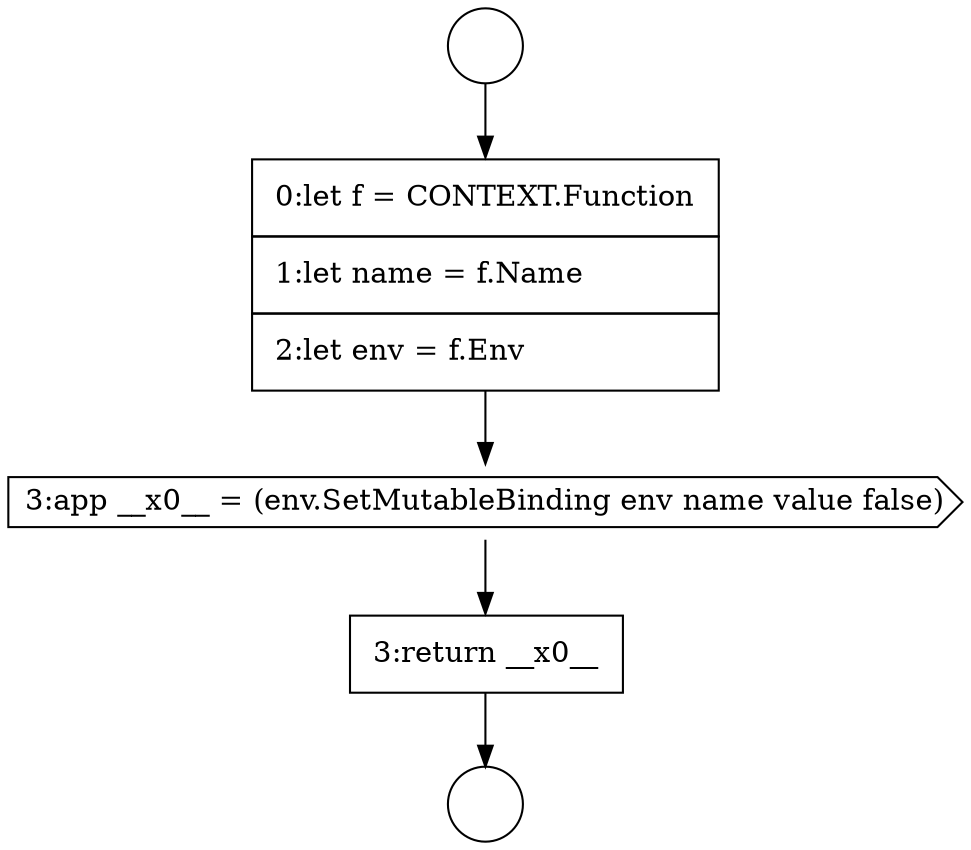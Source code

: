 digraph {
  node0 [shape=circle label=" " color="black" fillcolor="white" style=filled]
  node1 [shape=circle label=" " color="black" fillcolor="white" style=filled]
  node2 [shape=none, margin=0, label=<<font color="black">
    <table border="0" cellborder="1" cellspacing="0" cellpadding="10">
      <tr><td align="left">0:let f = CONTEXT.Function</td></tr>
      <tr><td align="left">1:let name = f.Name</td></tr>
      <tr><td align="left">2:let env = f.Env</td></tr>
    </table>
  </font>> color="black" fillcolor="white" style=filled]
  node3 [shape=cds, label=<<font color="black">3:app __x0__ = (env.SetMutableBinding env name value false)</font>> color="black" fillcolor="white" style=filled]
  node4 [shape=none, margin=0, label=<<font color="black">
    <table border="0" cellborder="1" cellspacing="0" cellpadding="10">
      <tr><td align="left">3:return __x0__</td></tr>
    </table>
  </font>> color="black" fillcolor="white" style=filled]
  node0 -> node2 [ color="black"]
  node2 -> node3 [ color="black"]
  node3 -> node4 [ color="black"]
  node4 -> node1 [ color="black"]
}
